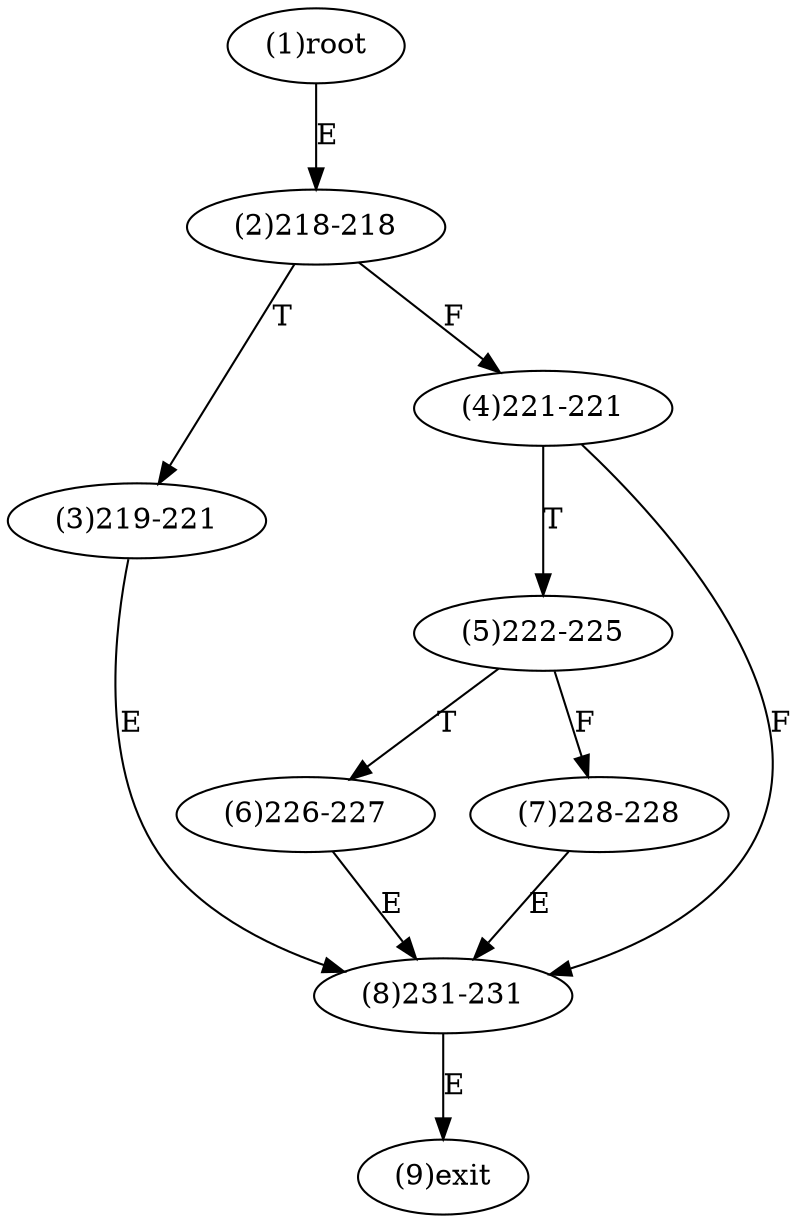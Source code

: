 digraph "" { 
1[ label="(1)root"];
2[ label="(2)218-218"];
3[ label="(3)219-221"];
4[ label="(4)221-221"];
5[ label="(5)222-225"];
6[ label="(6)226-227"];
7[ label="(7)228-228"];
8[ label="(8)231-231"];
9[ label="(9)exit"];
1->2[ label="E"];
2->4[ label="F"];
2->3[ label="T"];
3->8[ label="E"];
4->8[ label="F"];
4->5[ label="T"];
5->7[ label="F"];
5->6[ label="T"];
6->8[ label="E"];
7->8[ label="E"];
8->9[ label="E"];
}